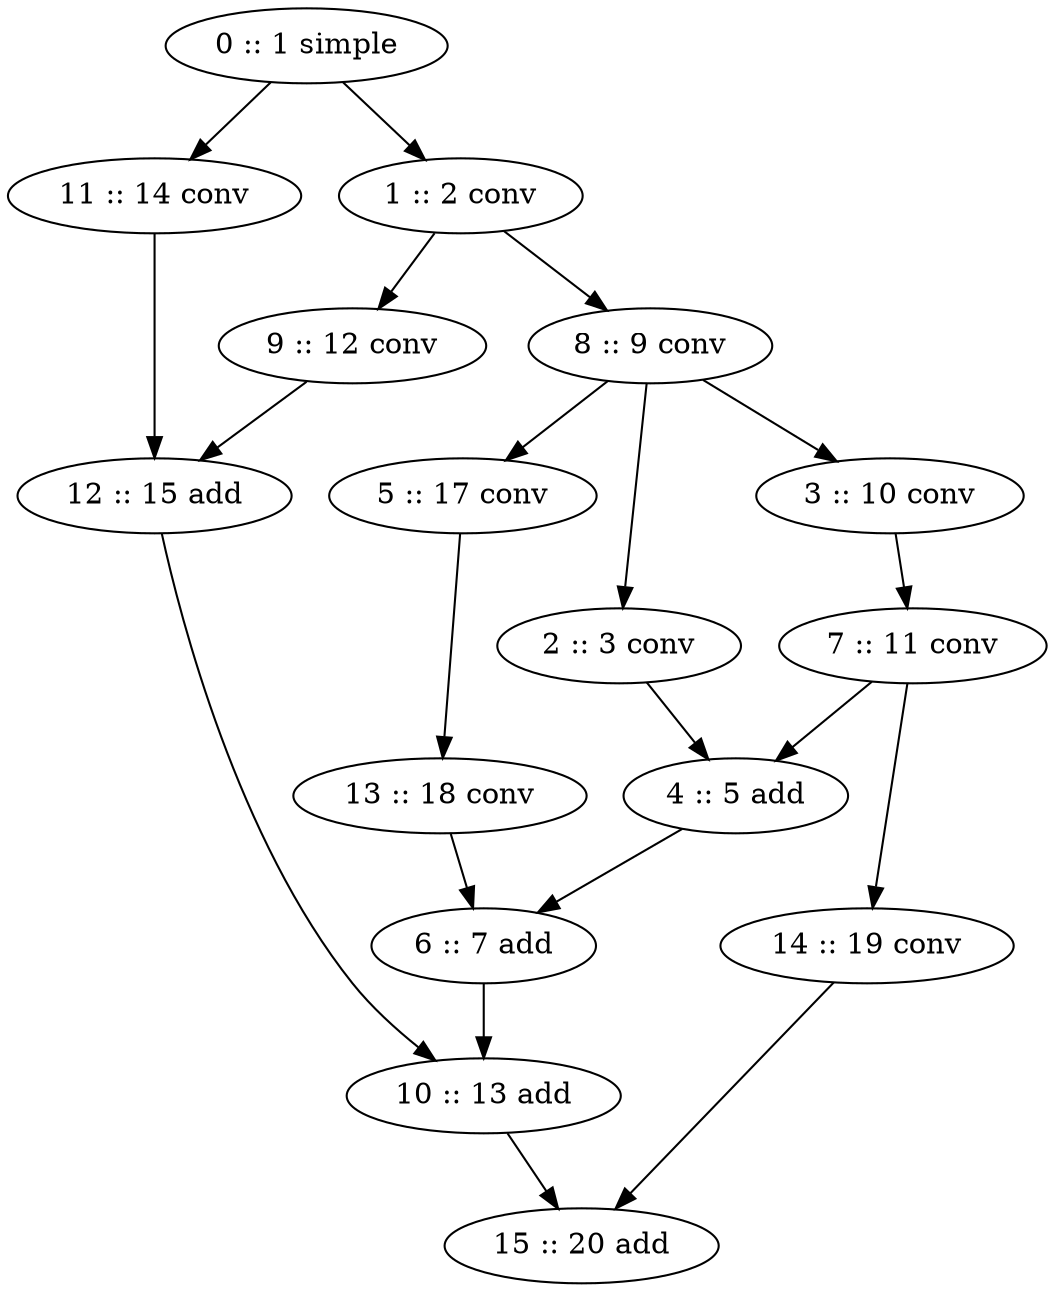 // arch.gv
digraph arch {
	0 [label="0 :: 1 simple"]
	1 [label="1 :: 2 conv"]
	2 [label="2 :: 3 conv"]
	3 [label="3 :: 10 conv"]
	4 [label="4 :: 5 add"]
	5 [label="5 :: 17 conv"]
	6 [label="6 :: 7 add"]
	7 [label="7 :: 11 conv"]
	8 [label="8 :: 9 conv"]
	9 [label="9 :: 12 conv"]
	10 [label="10 :: 13 add"]
	11 [label="11 :: 14 conv"]
	12 [label="12 :: 15 add"]
	13 [label="13 :: 18 conv"]
	14 [label="14 :: 19 conv"]
	15 [label="15 :: 20 add"]
	0 -> 1
	0 -> 11
	1 -> 8
	1 -> 9
	2 -> 4
	3 -> 7
	4 -> 6
	5 -> 13
	6 -> 10
	7 -> 4
	7 -> 14
	8 -> 2
	8 -> 3
	8 -> 5
	9 -> 12
	10 -> 15
	11 -> 12
	12 -> 10
	13 -> 6
	14 -> 15
}
